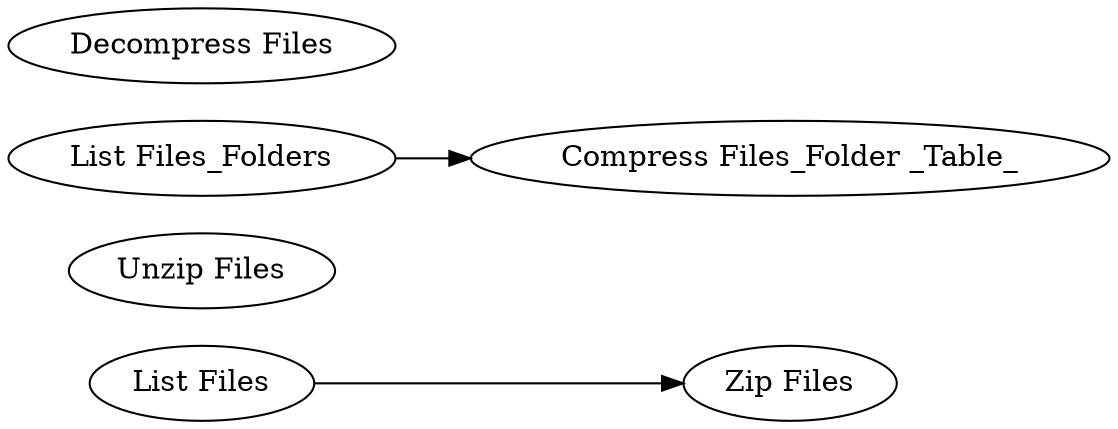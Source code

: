 digraph {
	1 [label="Zip Files"]
	2 [label="List Files"]
	3 [label="Unzip Files"]
	4 [label="List Files_Folders"]
	6 [label="Compress Files_Folder _Table_"]
	7 [label="Decompress Files"]
	2 -> 1
	4 -> 6
	rankdir=LR
}
